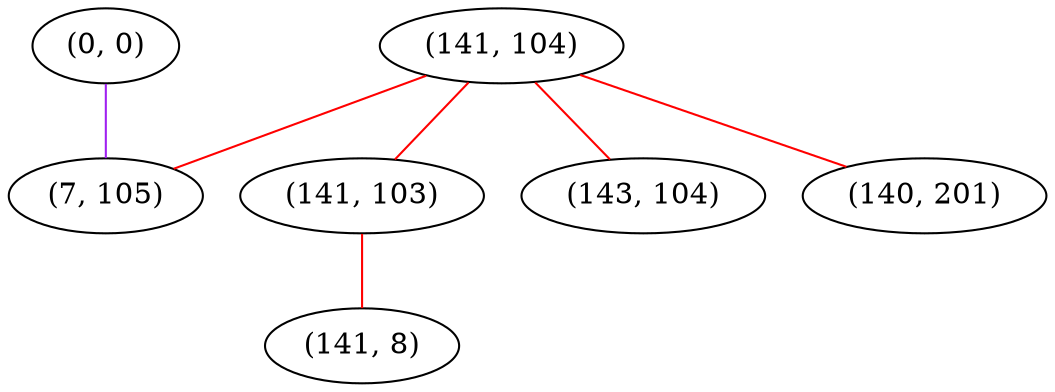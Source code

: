 graph "" {
"(0, 0)";
"(141, 104)";
"(141, 103)";
"(143, 104)";
"(141, 8)";
"(140, 201)";
"(7, 105)";
"(0, 0)" -- "(7, 105)"  [color=purple, key=0, weight=4];
"(141, 104)" -- "(143, 104)"  [color=red, key=0, weight=1];
"(141, 104)" -- "(141, 103)"  [color=red, key=0, weight=1];
"(141, 104)" -- "(140, 201)"  [color=red, key=0, weight=1];
"(141, 104)" -- "(7, 105)"  [color=red, key=0, weight=1];
"(141, 103)" -- "(141, 8)"  [color=red, key=0, weight=1];
}
